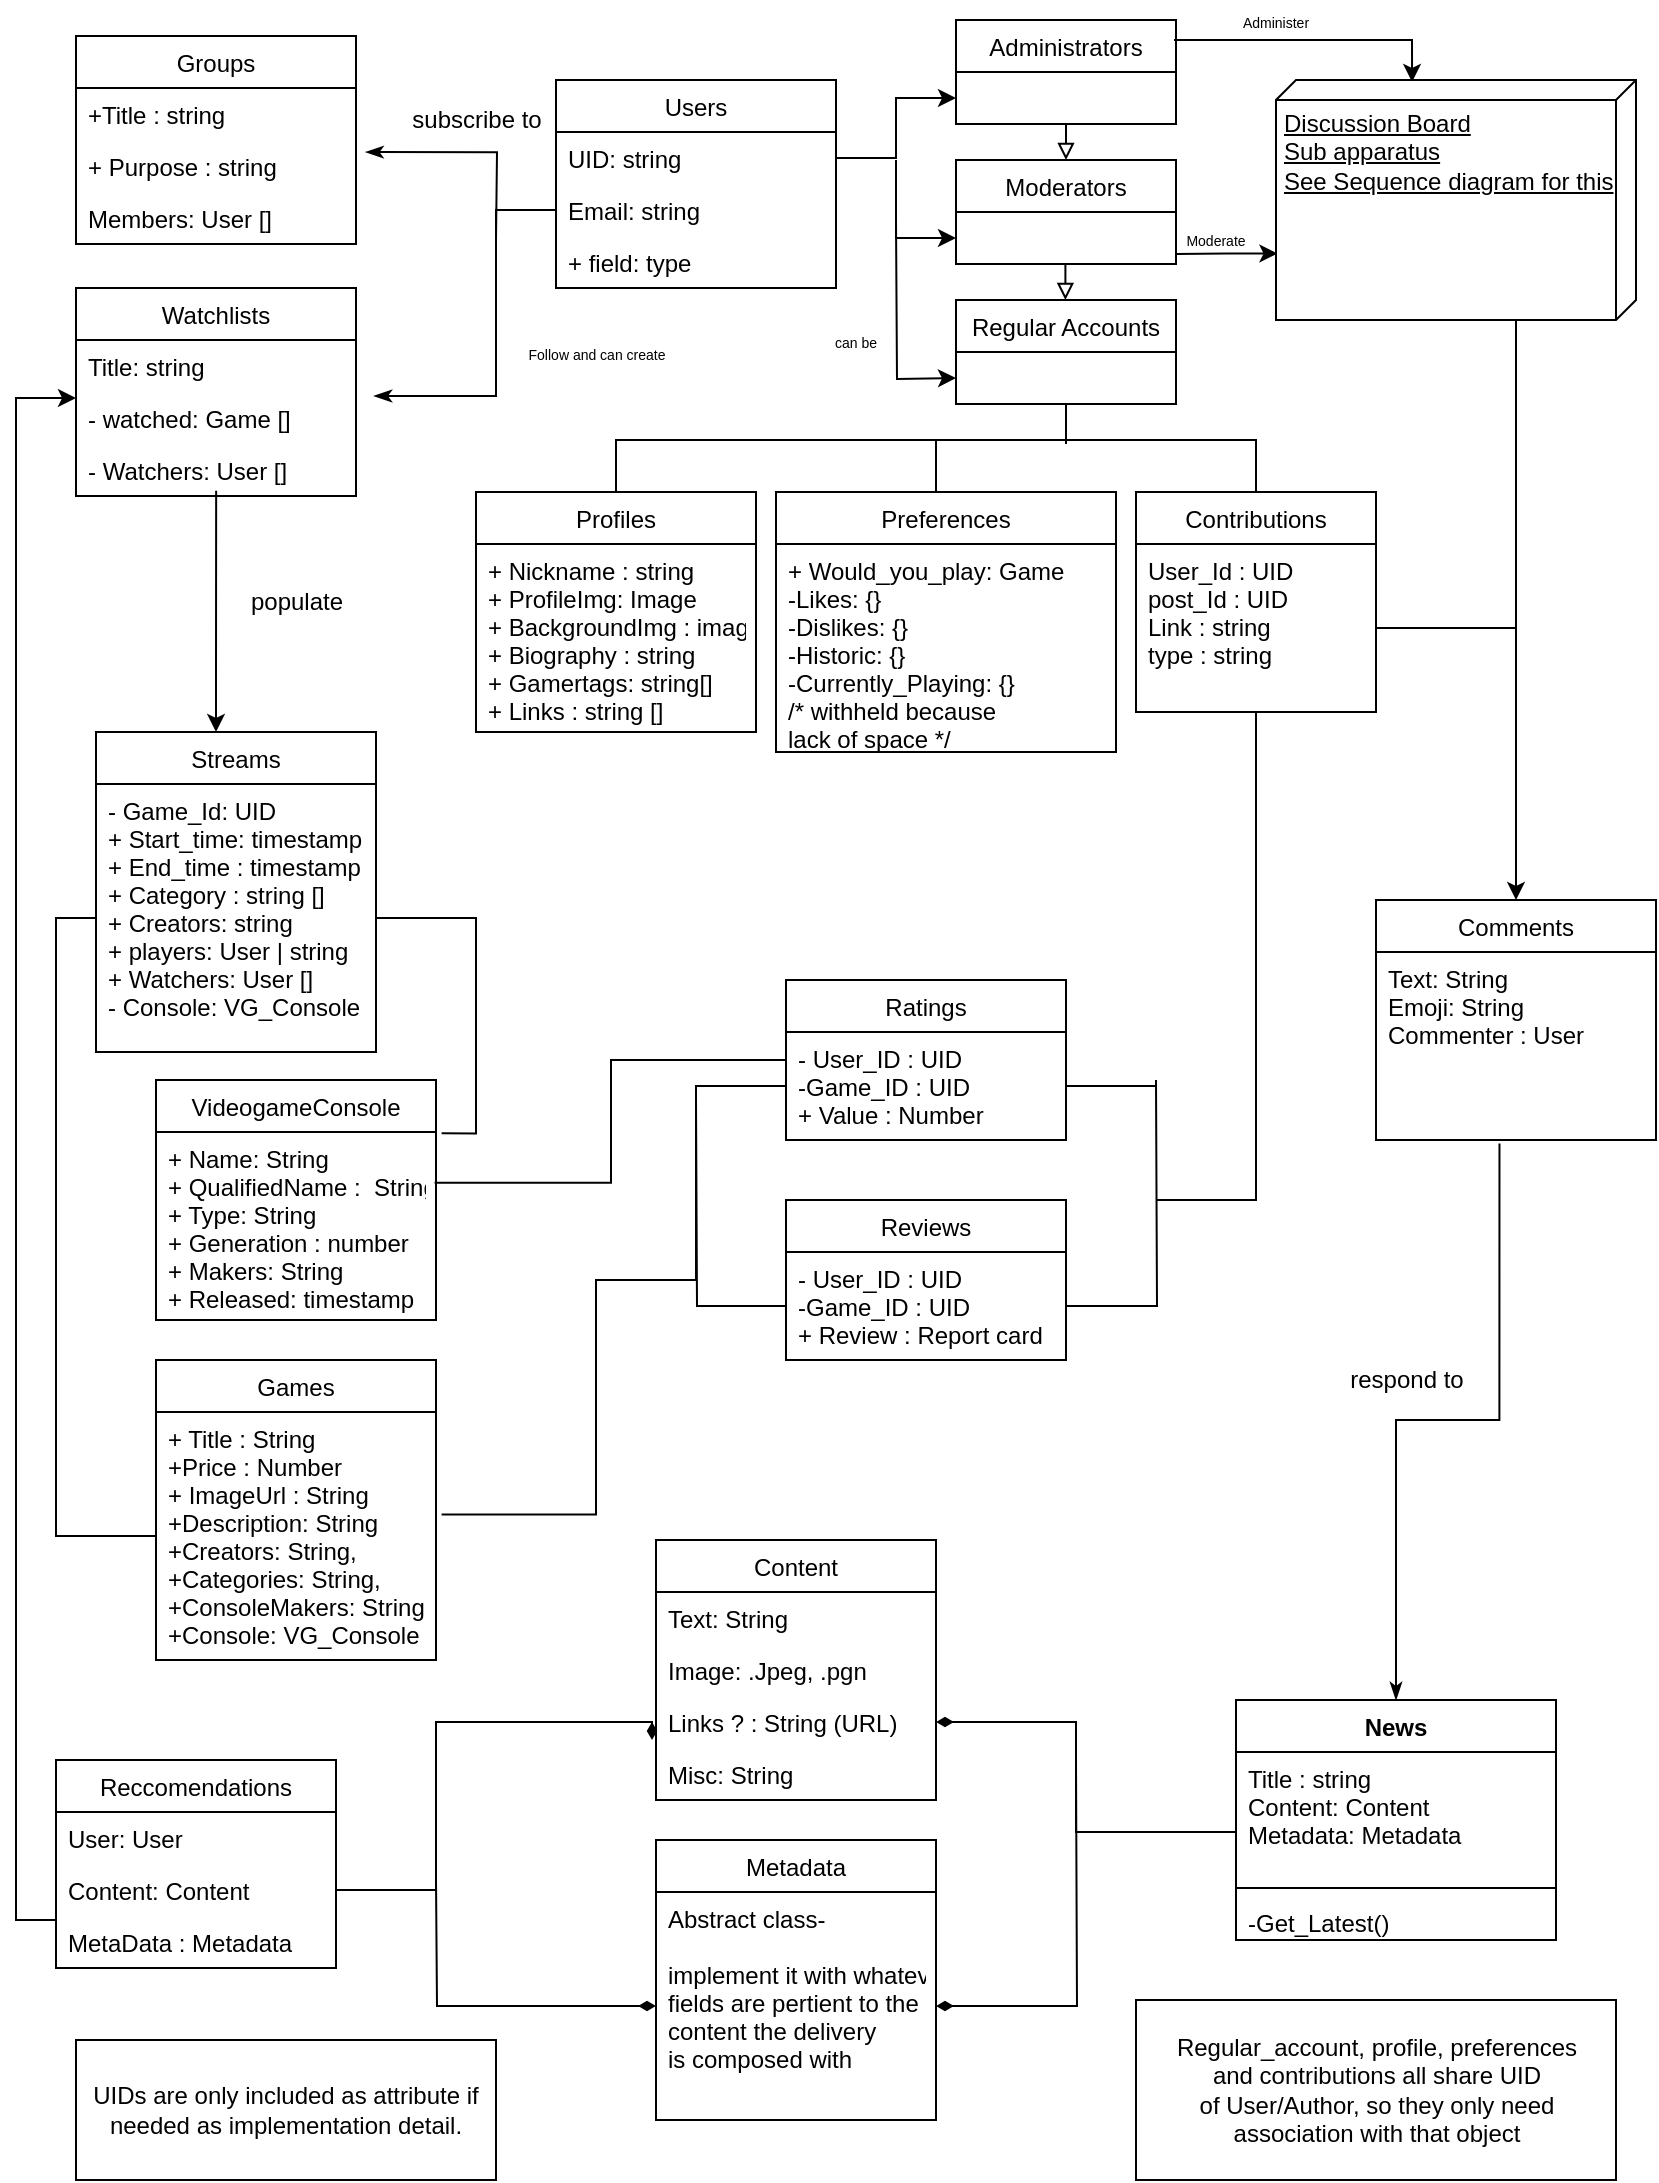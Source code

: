 <mxfile version="13.10.4" type="device"><diagram id="-yQtRixbrdLkjKlEwRy0" name="Page-1"><mxGraphModel dx="960" dy="749" grid="1" gridSize="10" guides="1" tooltips="1" connect="1" arrows="1" fold="1" page="1" pageScale="1" pageWidth="850" pageHeight="1100" math="0" shadow="0"><root><mxCell id="0"/><mxCell id="1" parent="0"/><mxCell id="PYF_CODgya6mTA2cislu-9" value="Users" style="swimlane;fontStyle=0;childLayout=stackLayout;horizontal=1;startSize=26;fillColor=none;horizontalStack=0;resizeParent=1;resizeParentMax=0;resizeLast=0;collapsible=1;marginBottom=0;" parent="1" vertex="1"><mxGeometry x="280" y="40" width="140" height="104" as="geometry"/></mxCell><mxCell id="PYF_CODgya6mTA2cislu-11" value="UID: string" style="text;strokeColor=none;fillColor=none;align=left;verticalAlign=top;spacingLeft=4;spacingRight=4;overflow=hidden;rotatable=0;points=[[0,0.5],[1,0.5]];portConstraint=eastwest;" parent="PYF_CODgya6mTA2cislu-9" vertex="1"><mxGeometry y="26" width="140" height="26" as="geometry"/></mxCell><mxCell id="PYF_CODgya6mTA2cislu-12" value="Email: string" style="text;strokeColor=none;fillColor=none;align=left;verticalAlign=top;spacingLeft=4;spacingRight=4;overflow=hidden;rotatable=0;points=[[0,0.5],[1,0.5]];portConstraint=eastwest;" parent="PYF_CODgya6mTA2cislu-9" vertex="1"><mxGeometry y="52" width="140" height="26" as="geometry"/></mxCell><mxCell id="PYF_CODgya6mTA2cislu-126" value="+ field: type" style="text;strokeColor=none;fillColor=none;align=left;verticalAlign=top;spacingLeft=4;spacingRight=4;overflow=hidden;rotatable=0;points=[[0,0.5],[1,0.5]];portConstraint=eastwest;" parent="PYF_CODgya6mTA2cislu-9" vertex="1"><mxGeometry y="78" width="140" height="26" as="geometry"/></mxCell><mxCell id="PYF_CODgya6mTA2cislu-13" value="Administrators" style="swimlane;fontStyle=0;childLayout=stackLayout;horizontal=1;startSize=26;fillColor=none;horizontalStack=0;resizeParent=1;resizeParentMax=0;resizeLast=0;collapsible=1;marginBottom=0;" parent="1" vertex="1"><mxGeometry x="480" y="10" width="110" height="52" as="geometry"/></mxCell><mxCell id="PYF_CODgya6mTA2cislu-161" style="edgeStyle=orthogonalEdgeStyle;rounded=0;orthogonalLoop=1;jettySize=auto;html=1;entryX=0.503;entryY=1.012;entryDx=0;entryDy=0;entryPerimeter=0;startArrow=block;startFill=0;endArrow=none;endFill=0;" parent="1" source="PYF_CODgya6mTA2cislu-17" edge="1"><mxGeometry relative="1" as="geometry"><mxPoint x="535.33" y="62.312" as="targetPoint"/><Array as="points"><mxPoint x="535" y="62"/><mxPoint x="535" y="62"/></Array></mxGeometry></mxCell><mxCell id="PYF_CODgya6mTA2cislu-17" value="Moderators" style="swimlane;fontStyle=0;childLayout=stackLayout;horizontal=1;startSize=26;fillColor=none;horizontalStack=0;resizeParent=1;resizeParentMax=0;resizeLast=0;collapsible=1;marginBottom=0;" parent="1" vertex="1"><mxGeometry x="480" y="80" width="110" height="52" as="geometry"/></mxCell><mxCell id="PYF_CODgya6mTA2cislu-163" style="edgeStyle=orthogonalEdgeStyle;rounded=0;orthogonalLoop=1;jettySize=auto;html=1;entryX=0.497;entryY=1.003;entryDx=0;entryDy=0;entryPerimeter=0;startArrow=block;startFill=0;endArrow=none;endFill=0;" parent="1" source="PYF_CODgya6mTA2cislu-20" edge="1"><mxGeometry relative="1" as="geometry"><mxPoint x="534.67" y="132.078" as="targetPoint"/><Array as="points"><mxPoint x="535" y="132"/></Array></mxGeometry></mxCell><mxCell id="uDXNu0OIHwVtL5jqi82a-56" style="edgeStyle=orthogonalEdgeStyle;rounded=0;orthogonalLoop=1;jettySize=auto;html=1;startArrow=none;startFill=0;endArrow=none;endFill=0;" edge="1" parent="1" source="PYF_CODgya6mTA2cislu-20"><mxGeometry relative="1" as="geometry"><mxPoint x="535.0" y="220" as="targetPoint"/></mxGeometry></mxCell><mxCell id="PYF_CODgya6mTA2cislu-20" value="Regular Accounts" style="swimlane;fontStyle=0;childLayout=stackLayout;horizontal=1;startSize=26;fillColor=none;horizontalStack=0;resizeParent=1;resizeParentMax=0;resizeLast=0;collapsible=1;marginBottom=0;" parent="1" vertex="1"><mxGeometry x="480" y="150" width="110" height="52" as="geometry"/></mxCell><mxCell id="PYF_CODgya6mTA2cislu-22" style="edgeStyle=orthogonalEdgeStyle;rounded=0;orthogonalLoop=1;jettySize=auto;html=1;entryX=0;entryY=0.5;entryDx=0;entryDy=0;" parent="1" source="PYF_CODgya6mTA2cislu-11" edge="1"><mxGeometry relative="1" as="geometry"><mxPoint x="480" y="49" as="targetPoint"/><Array as="points"><mxPoint x="450" y="79"/><mxPoint x="450" y="49"/></Array></mxGeometry></mxCell><mxCell id="PYF_CODgya6mTA2cislu-23" style="edgeStyle=orthogonalEdgeStyle;rounded=0;orthogonalLoop=1;jettySize=auto;html=1;startArrow=classic;startFill=1;endArrow=none;endFill=0;" parent="1" edge="1"><mxGeometry relative="1" as="geometry"><mxPoint x="450" y="110" as="targetPoint"/><mxPoint x="480" y="189" as="sourcePoint"/></mxGeometry></mxCell><mxCell id="PYF_CODgya6mTA2cislu-26" style="edgeStyle=orthogonalEdgeStyle;rounded=0;orthogonalLoop=1;jettySize=auto;html=1;startArrow=classic;startFill=1;endArrow=none;endFill=0;" parent="1" edge="1"><mxGeometry relative="1" as="geometry"><mxPoint x="450" y="80" as="targetPoint"/><mxPoint x="480" y="119" as="sourcePoint"/><Array as="points"><mxPoint x="450" y="119"/></Array></mxGeometry></mxCell><mxCell id="PYF_CODgya6mTA2cislu-29" style="edgeStyle=orthogonalEdgeStyle;rounded=0;orthogonalLoop=1;jettySize=auto;html=1;startArrow=classic;startFill=1;endArrow=none;endFill=0;exitX=0.008;exitY=0.622;exitDx=0;exitDy=0;exitPerimeter=0;" parent="1" source="PYF_CODgya6mTA2cislu-27" edge="1"><mxGeometry relative="1" as="geometry"><mxPoint x="700" y="20" as="sourcePoint"/><mxPoint x="589" y="20" as="targetPoint"/><Array as="points"><mxPoint x="708" y="20"/><mxPoint x="589" y="20"/></Array></mxGeometry></mxCell><mxCell id="PYF_CODgya6mTA2cislu-32" style="edgeStyle=orthogonalEdgeStyle;rounded=0;orthogonalLoop=1;jettySize=auto;html=1;startArrow=classic;startFill=1;endArrow=none;endFill=0;exitX=0.723;exitY=0.996;exitDx=0;exitDy=0;exitPerimeter=0;" parent="1" source="PYF_CODgya6mTA2cislu-27" edge="1"><mxGeometry relative="1" as="geometry"><mxPoint x="590" y="127" as="targetPoint"/></mxGeometry></mxCell><mxCell id="uDXNu0OIHwVtL5jqi82a-52" style="edgeStyle=orthogonalEdgeStyle;rounded=0;orthogonalLoop=1;jettySize=auto;html=1;startArrow=none;startFill=0;endArrow=none;endFill=0;" edge="1" parent="1" source="PYF_CODgya6mTA2cislu-27"><mxGeometry relative="1" as="geometry"><mxPoint x="760" y="320" as="targetPoint"/><Array as="points"><mxPoint x="760" y="200"/><mxPoint x="760" y="200"/></Array></mxGeometry></mxCell><mxCell id="PYF_CODgya6mTA2cislu-27" value="Discussion Board&lt;br&gt;&lt;div&gt;Sub apparatus&lt;/div&gt;&lt;div&gt;See Sequence diagram for this&lt;br&gt;&lt;/div&gt;" style="verticalAlign=top;align=left;spacingTop=8;spacingLeft=2;spacingRight=12;shape=cube;size=10;direction=south;fontStyle=4;html=1;" parent="1" vertex="1"><mxGeometry x="640" y="40" width="180" height="120" as="geometry"/></mxCell><mxCell id="PYF_CODgya6mTA2cislu-33" value="&lt;font style=&quot;font-size: 7px&quot;&gt;can be&lt;/font&gt;" style="text;html=1;strokeColor=none;fillColor=none;align=center;verticalAlign=middle;whiteSpace=wrap;rounded=0;" parent="1" vertex="1"><mxGeometry x="410" y="160" width="40" height="20" as="geometry"/></mxCell><mxCell id="PYF_CODgya6mTA2cislu-34" value="&lt;font style=&quot;font-size: 7px&quot;&gt;Administer&lt;/font&gt;" style="text;html=1;strokeColor=none;fillColor=none;align=center;verticalAlign=middle;whiteSpace=wrap;rounded=0;" parent="1" vertex="1"><mxGeometry x="620" width="40" height="20" as="geometry"/></mxCell><mxCell id="PYF_CODgya6mTA2cislu-35" value="&lt;font style=&quot;font-size: 7px&quot;&gt;Moderate&lt;/font&gt;" style="text;html=1;strokeColor=none;fillColor=none;align=center;verticalAlign=middle;whiteSpace=wrap;rounded=0;" parent="1" vertex="1"><mxGeometry x="590" y="109" width="40" height="20" as="geometry"/></mxCell><mxCell id="uDXNu0OIHwVtL5jqi82a-53" style="edgeStyle=orthogonalEdgeStyle;rounded=0;orthogonalLoop=1;jettySize=auto;html=1;startArrow=none;startFill=0;endArrow=none;endFill=0;" edge="1" parent="1" source="PYF_CODgya6mTA2cislu-42"><mxGeometry relative="1" as="geometry"><mxPoint x="370" y="220" as="targetPoint"/><Array as="points"><mxPoint x="310" y="220"/></Array></mxGeometry></mxCell><mxCell id="PYF_CODgya6mTA2cislu-42" value="Profiles" style="swimlane;fontStyle=0;childLayout=stackLayout;horizontal=1;startSize=26;fillColor=none;horizontalStack=0;resizeParent=1;resizeParentMax=0;resizeLast=0;collapsible=1;marginBottom=0;" parent="1" vertex="1"><mxGeometry x="240" y="246" width="140" height="120" as="geometry"/></mxCell><mxCell id="PYF_CODgya6mTA2cislu-43" value="+ Nickname : string&#xA;+ ProfileImg: Image&#xA;+ BackgroundImg : image&#xA;+ Biography : string&#xA;+ Gamertags: string[]&#xA;+ Links : string []&#xA;" style="text;strokeColor=none;fillColor=none;align=left;verticalAlign=top;spacingLeft=4;spacingRight=4;overflow=hidden;rotatable=0;points=[[0,0.5],[1,0.5]];portConstraint=eastwest;" parent="PYF_CODgya6mTA2cislu-42" vertex="1"><mxGeometry y="26" width="140" height="94" as="geometry"/></mxCell><mxCell id="uDXNu0OIHwVtL5jqi82a-55" value="" style="edgeStyle=orthogonalEdgeStyle;rounded=0;orthogonalLoop=1;jettySize=auto;html=1;startArrow=none;startFill=0;endArrow=none;endFill=0;" edge="1" parent="1" source="PYF_CODgya6mTA2cislu-46"><mxGeometry relative="1" as="geometry"><mxPoint x="470" y="220" as="targetPoint"/><Array as="points"><mxPoint x="470" y="240"/><mxPoint x="470" y="240"/></Array></mxGeometry></mxCell><mxCell id="PYF_CODgya6mTA2cislu-46" value="Preferences" style="swimlane;fontStyle=0;childLayout=stackLayout;horizontal=1;startSize=26;fillColor=none;horizontalStack=0;resizeParent=1;resizeParentMax=0;resizeLast=0;collapsible=1;marginBottom=0;" parent="1" vertex="1"><mxGeometry x="390" y="246" width="170" height="130" as="geometry"/></mxCell><mxCell id="PYF_CODgya6mTA2cislu-47" value="+ Would_you_play: Game&#xA;-Likes: {}&#xA;-Dislikes: {}&#xA;-Historic: {}&#xA;-Currently_Playing: {}&#xA;/* withheld because &#xA;lack of space */&#xA;" style="text;strokeColor=none;fillColor=none;align=left;verticalAlign=top;spacingLeft=4;spacingRight=4;overflow=hidden;rotatable=0;points=[[0,0.5],[1,0.5]];portConstraint=eastwest;" parent="PYF_CODgya6mTA2cislu-46" vertex="1"><mxGeometry y="26" width="170" height="104" as="geometry"/></mxCell><mxCell id="uDXNu0OIHwVtL5jqi82a-54" style="edgeStyle=orthogonalEdgeStyle;rounded=0;orthogonalLoop=1;jettySize=auto;html=1;startArrow=none;startFill=0;endArrow=none;endFill=0;" edge="1" parent="1" source="PYF_CODgya6mTA2cislu-48"><mxGeometry relative="1" as="geometry"><mxPoint x="370" y="220" as="targetPoint"/><Array as="points"><mxPoint x="630" y="220"/></Array></mxGeometry></mxCell><mxCell id="uDXNu0OIHwVtL5jqi82a-66" style="edgeStyle=orthogonalEdgeStyle;rounded=0;orthogonalLoop=1;jettySize=auto;html=1;startArrow=none;startFill=0;endArrow=none;endFill=0;" edge="1" parent="1" source="PYF_CODgya6mTA2cislu-48"><mxGeometry relative="1" as="geometry"><mxPoint x="580" y="600" as="targetPoint"/><Array as="points"><mxPoint x="630" y="600"/></Array></mxGeometry></mxCell><mxCell id="PYF_CODgya6mTA2cislu-48" value="Contributions" style="swimlane;fontStyle=0;childLayout=stackLayout;horizontal=1;startSize=26;fillColor=none;horizontalStack=0;resizeParent=1;resizeParentMax=0;resizeLast=0;collapsible=1;marginBottom=0;" parent="1" vertex="1"><mxGeometry x="570" y="246" width="120" height="110" as="geometry"/></mxCell><mxCell id="PYF_CODgya6mTA2cislu-49" value="User_Id : UID&#xA;post_Id : UID&#xA;Link : string&#xA;type : string&#xA;" style="text;strokeColor=none;fillColor=none;align=left;verticalAlign=top;spacingLeft=4;spacingRight=4;overflow=hidden;rotatable=0;points=[[0,0.5],[1,0.5]];portConstraint=eastwest;" parent="PYF_CODgya6mTA2cislu-48" vertex="1"><mxGeometry y="26" width="120" height="84" as="geometry"/></mxCell><mxCell id="PYF_CODgya6mTA2cislu-58" value="Reccomendations" style="swimlane;fontStyle=0;childLayout=stackLayout;horizontal=1;startSize=26;fillColor=none;horizontalStack=0;resizeParent=1;resizeParentMax=0;resizeLast=0;collapsible=1;marginBottom=0;" parent="1" vertex="1"><mxGeometry x="30" y="880" width="140" height="104" as="geometry"/></mxCell><mxCell id="PYF_CODgya6mTA2cislu-59" value="User: User" style="text;strokeColor=none;fillColor=none;align=left;verticalAlign=top;spacingLeft=4;spacingRight=4;overflow=hidden;rotatable=0;points=[[0,0.5],[1,0.5]];portConstraint=eastwest;" parent="PYF_CODgya6mTA2cislu-58" vertex="1"><mxGeometry y="26" width="140" height="26" as="geometry"/></mxCell><mxCell id="PYF_CODgya6mTA2cislu-60" value="Content: Content&#xA;&#xA;" style="text;strokeColor=none;fillColor=none;align=left;verticalAlign=top;spacingLeft=4;spacingRight=4;overflow=hidden;rotatable=0;points=[[0,0.5],[1,0.5]];portConstraint=eastwest;" parent="PYF_CODgya6mTA2cislu-58" vertex="1"><mxGeometry y="52" width="140" height="26" as="geometry"/></mxCell><mxCell id="PYF_CODgya6mTA2cislu-61" value="MetaData : Metadata" style="text;strokeColor=none;fillColor=none;align=left;verticalAlign=top;spacingLeft=4;spacingRight=4;overflow=hidden;rotatable=0;points=[[0,0.5],[1,0.5]];portConstraint=eastwest;" parent="PYF_CODgya6mTA2cislu-58" vertex="1"><mxGeometry y="78" width="140" height="26" as="geometry"/></mxCell><mxCell id="PYF_CODgya6mTA2cislu-81" style="edgeStyle=orthogonalEdgeStyle;rounded=0;orthogonalLoop=1;jettySize=auto;html=1;entryX=0.438;entryY=0.974;entryDx=0;entryDy=0;entryPerimeter=0;startArrow=classic;startFill=1;endArrow=none;endFill=0;" parent="1" source="PYF_CODgya6mTA2cislu-62" edge="1"><mxGeometry relative="1" as="geometry"><mxPoint x="110.08" y="245.324" as="targetPoint"/><Array as="points"><mxPoint x="110" y="340"/><mxPoint x="110" y="340"/></Array></mxGeometry></mxCell><mxCell id="PYF_CODgya6mTA2cislu-62" value="Streams" style="swimlane;fontStyle=0;childLayout=stackLayout;horizontal=1;startSize=26;fillColor=none;horizontalStack=0;resizeParent=1;resizeParentMax=0;resizeLast=0;collapsible=1;marginBottom=0;" parent="1" vertex="1"><mxGeometry x="50" y="366" width="140" height="160" as="geometry"/></mxCell><mxCell id="PYF_CODgya6mTA2cislu-63" value="- Game_Id: UID&#xA;+ Start_time: timestamp&#xA;+ End_time : timestamp&#xA;+ Category : string []&#xA;+ Creators: string&#xA;+ players: User | string&#xA;+ Watchers: User []&#xA;- Console: VG_Console&#xA;" style="text;strokeColor=none;fillColor=none;align=left;verticalAlign=top;spacingLeft=4;spacingRight=4;overflow=hidden;rotatable=0;points=[[0,0.5],[1,0.5]];portConstraint=eastwest;" parent="PYF_CODgya6mTA2cislu-62" vertex="1"><mxGeometry y="26" width="140" height="134" as="geometry"/></mxCell><mxCell id="PYF_CODgya6mTA2cislu-70" value="Games" style="swimlane;fontStyle=0;childLayout=stackLayout;horizontal=1;startSize=26;fillColor=none;horizontalStack=0;resizeParent=1;resizeParentMax=0;resizeLast=0;collapsible=1;marginBottom=0;" parent="1" vertex="1"><mxGeometry x="80" y="680" width="140" height="150" as="geometry"/></mxCell><mxCell id="PYF_CODgya6mTA2cislu-71" value="+ Title : String&#xA;+Price : Number&#xA;+ ImageUrl : String&#xA;+Description: String&#xA;+Creators: String,&#xA;+Categories: String,&#xA;+ConsoleMakers: String&#xA;+Console: VG_Console&#xA;" style="text;strokeColor=none;fillColor=none;align=left;verticalAlign=top;spacingLeft=4;spacingRight=4;overflow=hidden;rotatable=0;points=[[0,0.5],[1,0.5]];portConstraint=eastwest;" parent="PYF_CODgya6mTA2cislu-70" vertex="1"><mxGeometry y="26" width="140" height="124" as="geometry"/></mxCell><mxCell id="PYF_CODgya6mTA2cislu-79" style="edgeStyle=orthogonalEdgeStyle;rounded=0;orthogonalLoop=1;jettySize=auto;html=1;startArrow=classic;startFill=1;endArrow=none;endFill=0;entryX=0;entryY=0.077;entryDx=0;entryDy=0;entryPerimeter=0;" parent="1" target="PYF_CODgya6mTA2cislu-61" edge="1"><mxGeometry relative="1" as="geometry"><mxPoint x="20" y="480" as="targetPoint"/><mxPoint x="40" y="199" as="sourcePoint"/><Array as="points"><mxPoint x="10" y="199"/><mxPoint x="10" y="960"/></Array></mxGeometry></mxCell><mxCell id="PYF_CODgya6mTA2cislu-88" style="edgeStyle=orthogonalEdgeStyle;rounded=0;orthogonalLoop=1;jettySize=auto;html=1;startArrow=classic;startFill=1;endArrow=none;endFill=0;entryX=1;entryY=0.5;entryDx=0;entryDy=0;" parent="1" source="PYF_CODgya6mTA2cislu-86" target="PYF_CODgya6mTA2cislu-49" edge="1"><mxGeometry relative="1" as="geometry"><mxPoint x="669.6" y="265" as="targetPoint"/><Array as="points"><mxPoint x="760" y="314"/></Array></mxGeometry></mxCell><mxCell id="PYF_CODgya6mTA2cislu-86" value="Comments" style="swimlane;fontStyle=0;childLayout=stackLayout;horizontal=1;startSize=26;fillColor=none;horizontalStack=0;resizeParent=1;resizeParentMax=0;resizeLast=0;collapsible=1;marginBottom=0;" parent="1" vertex="1"><mxGeometry x="690" y="450" width="140" height="120" as="geometry"/></mxCell><mxCell id="PYF_CODgya6mTA2cislu-87" value="Text: String&#xA;Emoji: String&#xA;Commenter : User&#xA;&#xA;" style="text;strokeColor=none;fillColor=none;align=left;verticalAlign=top;spacingLeft=4;spacingRight=4;overflow=hidden;rotatable=0;points=[[0,0.5],[1,0.5]];portConstraint=eastwest;" parent="PYF_CODgya6mTA2cislu-86" vertex="1"><mxGeometry y="26" width="140" height="94" as="geometry"/></mxCell><mxCell id="uDXNu0OIHwVtL5jqi82a-72" style="edgeStyle=orthogonalEdgeStyle;rounded=0;orthogonalLoop=1;jettySize=auto;html=1;entryX=0.995;entryY=0.27;entryDx=0;entryDy=0;entryPerimeter=0;startArrow=none;startFill=0;endArrow=none;endFill=0;" edge="1" parent="1" source="PYF_CODgya6mTA2cislu-91" target="uDXNu0OIHwVtL5jqi82a-35"><mxGeometry relative="1" as="geometry"/></mxCell><mxCell id="PYF_CODgya6mTA2cislu-91" value="Ratings" style="swimlane;fontStyle=0;childLayout=stackLayout;horizontal=1;startSize=26;fillColor=none;horizontalStack=0;resizeParent=1;resizeParentMax=0;resizeLast=0;collapsible=1;marginBottom=0;" parent="1" vertex="1"><mxGeometry x="395" y="490" width="140" height="80" as="geometry"/></mxCell><mxCell id="PYF_CODgya6mTA2cislu-92" value="- User_ID : UID&#xA;-Game_ID : UID&#xA;+ Value : Number&#xA;" style="text;strokeColor=none;fillColor=none;align=left;verticalAlign=top;spacingLeft=4;spacingRight=4;overflow=hidden;rotatable=0;points=[[0,0.5],[1,0.5]];portConstraint=eastwest;" parent="PYF_CODgya6mTA2cislu-91" vertex="1"><mxGeometry y="26" width="140" height="54" as="geometry"/></mxCell><mxCell id="PYF_CODgya6mTA2cislu-118" style="edgeStyle=orthogonalEdgeStyle;rounded=0;orthogonalLoop=1;jettySize=auto;html=1;entryX=0.441;entryY=1.019;entryDx=0;entryDy=0;entryPerimeter=0;startArrow=classicThin;startFill=1;endArrow=none;endFill=0;" parent="1" source="PYF_CODgya6mTA2cislu-107" target="PYF_CODgya6mTA2cislu-87" edge="1"><mxGeometry relative="1" as="geometry"><Array as="points"><mxPoint x="700" y="710"/><mxPoint x="752" y="710"/></Array></mxGeometry></mxCell><mxCell id="PYF_CODgya6mTA2cislu-107" value="News" style="swimlane;fontStyle=1;align=center;verticalAlign=top;childLayout=stackLayout;horizontal=1;startSize=26;horizontalStack=0;resizeParent=1;resizeParentMax=0;resizeLast=0;collapsible=1;marginBottom=0;" parent="1" vertex="1"><mxGeometry x="620" y="850" width="160" height="120" as="geometry"/></mxCell><mxCell id="PYF_CODgya6mTA2cislu-108" value="Title : string&#xA;Content: Content&#xA;Metadata: Metadata&#xA;&#xA;" style="text;strokeColor=none;fillColor=none;align=left;verticalAlign=top;spacingLeft=4;spacingRight=4;overflow=hidden;rotatable=0;points=[[0,0.5],[1,0.5]];portConstraint=eastwest;" parent="PYF_CODgya6mTA2cislu-107" vertex="1"><mxGeometry y="26" width="160" height="64" as="geometry"/></mxCell><mxCell id="PYF_CODgya6mTA2cislu-109" value="" style="line;strokeWidth=1;fillColor=none;align=left;verticalAlign=middle;spacingTop=-1;spacingLeft=3;spacingRight=3;rotatable=0;labelPosition=right;points=[];portConstraint=eastwest;" parent="PYF_CODgya6mTA2cislu-107" vertex="1"><mxGeometry y="90" width="160" height="8" as="geometry"/></mxCell><mxCell id="PYF_CODgya6mTA2cislu-110" value="-Get_Latest()" style="text;strokeColor=none;fillColor=none;align=left;verticalAlign=top;spacingLeft=4;spacingRight=4;overflow=hidden;rotatable=0;points=[[0,0.5],[1,0.5]];portConstraint=eastwest;" parent="PYF_CODgya6mTA2cislu-107" vertex="1"><mxGeometry y="98" width="160" height="22" as="geometry"/></mxCell><mxCell id="PYF_CODgya6mTA2cislu-119" value="respond to" style="text;html=1;align=center;verticalAlign=middle;resizable=0;points=[];autosize=1;" parent="1" vertex="1"><mxGeometry x="670" y="680" width="70" height="20" as="geometry"/></mxCell><mxCell id="PYF_CODgya6mTA2cislu-125" style="edgeStyle=orthogonalEdgeStyle;rounded=0;orthogonalLoop=1;jettySize=auto;html=1;startArrow=classicThin;startFill=1;endArrow=none;endFill=0;entryX=0;entryY=0.5;entryDx=0;entryDy=0;" parent="1" target="PYF_CODgya6mTA2cislu-11" edge="1"><mxGeometry relative="1" as="geometry"><mxPoint x="250" y="90" as="targetPoint"/><Array as="points"><mxPoint x="250" y="198"/><mxPoint x="250" y="105"/><mxPoint x="280" y="105"/></Array><mxPoint x="189" y="198" as="sourcePoint"/></mxGeometry></mxCell><mxCell id="PYF_CODgya6mTA2cislu-127" style="edgeStyle=orthogonalEdgeStyle;rounded=0;orthogonalLoop=1;jettySize=auto;html=1;startArrow=classicThin;startFill=1;endArrow=none;endFill=0;exitX=1.034;exitY=0.233;exitDx=0;exitDy=0;exitPerimeter=0;" parent="1" source="uDXNu0OIHwVtL5jqi82a-78" edge="1"><mxGeometry relative="1" as="geometry"><mxPoint x="250" y="120" as="targetPoint"/><mxPoint x="200" y="75" as="sourcePoint"/></mxGeometry></mxCell><mxCell id="PYF_CODgya6mTA2cislu-128" value="subscribe to" style="text;html=1;align=center;verticalAlign=middle;resizable=0;points=[];autosize=1;" parent="1" vertex="1"><mxGeometry x="200" y="50" width="80" height="20" as="geometry"/></mxCell><mxCell id="PYF_CODgya6mTA2cislu-130" value="populate" style="text;html=1;align=center;verticalAlign=middle;resizable=0;points=[];autosize=1;" parent="1" vertex="1"><mxGeometry x="120" y="291" width="60" height="20" as="geometry"/></mxCell><mxCell id="uDXNu0OIHwVtL5jqi82a-4" value="Content" style="swimlane;fontStyle=0;childLayout=stackLayout;horizontal=1;startSize=26;fillColor=none;horizontalStack=0;resizeParent=1;resizeParentMax=0;resizeLast=0;collapsible=1;marginBottom=0;" vertex="1" parent="1"><mxGeometry x="330" y="770" width="140" height="130" as="geometry"/></mxCell><mxCell id="uDXNu0OIHwVtL5jqi82a-5" value="Text: String" style="text;strokeColor=none;fillColor=none;align=left;verticalAlign=top;spacingLeft=4;spacingRight=4;overflow=hidden;rotatable=0;points=[[0,0.5],[1,0.5]];portConstraint=eastwest;" vertex="1" parent="uDXNu0OIHwVtL5jqi82a-4"><mxGeometry y="26" width="140" height="26" as="geometry"/></mxCell><mxCell id="uDXNu0OIHwVtL5jqi82a-6" value="Image: .Jpeg, .pgn" style="text;strokeColor=none;fillColor=none;align=left;verticalAlign=top;spacingLeft=4;spacingRight=4;overflow=hidden;rotatable=0;points=[[0,0.5],[1,0.5]];portConstraint=eastwest;" vertex="1" parent="uDXNu0OIHwVtL5jqi82a-4"><mxGeometry y="52" width="140" height="26" as="geometry"/></mxCell><mxCell id="uDXNu0OIHwVtL5jqi82a-16" value="Links ? : String (URL)" style="text;strokeColor=none;fillColor=none;align=left;verticalAlign=top;spacingLeft=4;spacingRight=4;overflow=hidden;rotatable=0;points=[[0,0.5],[1,0.5]];portConstraint=eastwest;" vertex="1" parent="uDXNu0OIHwVtL5jqi82a-4"><mxGeometry y="78" width="140" height="26" as="geometry"/></mxCell><mxCell id="uDXNu0OIHwVtL5jqi82a-7" value="Misc: String" style="text;strokeColor=none;fillColor=none;align=left;verticalAlign=top;spacingLeft=4;spacingRight=4;overflow=hidden;rotatable=0;points=[[0,0.5],[1,0.5]];portConstraint=eastwest;" vertex="1" parent="uDXNu0OIHwVtL5jqi82a-4"><mxGeometry y="104" width="140" height="26" as="geometry"/></mxCell><mxCell id="uDXNu0OIHwVtL5jqi82a-12" value="Metadata" style="swimlane;fontStyle=0;childLayout=stackLayout;horizontal=1;startSize=26;fillColor=none;horizontalStack=0;resizeParent=1;resizeParentMax=0;resizeLast=0;collapsible=1;marginBottom=0;" vertex="1" parent="1"><mxGeometry x="330" y="920" width="140" height="140" as="geometry"/></mxCell><mxCell id="uDXNu0OIHwVtL5jqi82a-14" value="Abstract class- &#xA;&#xA;implement it with whatever&#xA;fields are pertient to the&#xA;content the delivery&#xA;is composed with&#xA;" style="text;strokeColor=none;fillColor=none;align=left;verticalAlign=top;spacingLeft=4;spacingRight=4;overflow=hidden;rotatable=0;points=[[0,0.5],[1,0.5]];portConstraint=eastwest;" vertex="1" parent="uDXNu0OIHwVtL5jqi82a-12"><mxGeometry y="26" width="140" height="114" as="geometry"/></mxCell><mxCell id="uDXNu0OIHwVtL5jqi82a-34" value="VideogameConsole" style="swimlane;fontStyle=0;childLayout=stackLayout;horizontal=1;startSize=26;fillColor=none;horizontalStack=0;resizeParent=1;resizeParentMax=0;resizeLast=0;collapsible=1;marginBottom=0;" vertex="1" parent="1"><mxGeometry x="80" y="540" width="140" height="120" as="geometry"/></mxCell><mxCell id="uDXNu0OIHwVtL5jqi82a-35" value="+ Name: String&#xA;+ QualifiedName :  String&#xA;+ Type: String&#xA;+ Generation : number&#xA;+ Makers: String&#xA;+ Released: timestamp&#xA;" style="text;strokeColor=none;fillColor=none;align=left;verticalAlign=top;spacingLeft=4;spacingRight=4;overflow=hidden;rotatable=0;points=[[0,0.5],[1,0.5]];portConstraint=eastwest;" vertex="1" parent="uDXNu0OIHwVtL5jqi82a-34"><mxGeometry y="26" width="140" height="94" as="geometry"/></mxCell><mxCell id="uDXNu0OIHwVtL5jqi82a-41" value="Reviews" style="swimlane;fontStyle=0;childLayout=stackLayout;horizontal=1;startSize=26;fillColor=none;horizontalStack=0;resizeParent=1;resizeParentMax=0;resizeLast=0;collapsible=1;marginBottom=0;" vertex="1" parent="1"><mxGeometry x="395" y="600" width="140" height="80" as="geometry"/></mxCell><mxCell id="uDXNu0OIHwVtL5jqi82a-42" value="- User_ID : UID&#xA;-Game_ID : UID&#xA;+ Review : Report card&#xA;" style="text;strokeColor=none;fillColor=none;align=left;verticalAlign=top;spacingLeft=4;spacingRight=4;overflow=hidden;rotatable=0;points=[[0,0.5],[1,0.5]];portConstraint=eastwest;" vertex="1" parent="uDXNu0OIHwVtL5jqi82a-41"><mxGeometry y="26" width="140" height="54" as="geometry"/></mxCell><mxCell id="uDXNu0OIHwVtL5jqi82a-59" style="edgeStyle=orthogonalEdgeStyle;rounded=0;orthogonalLoop=1;jettySize=auto;html=1;startArrow=none;startFill=0;endArrow=none;endFill=0;" edge="1" parent="1" source="uDXNu0OIHwVtL5jqi82a-42"><mxGeometry relative="1" as="geometry"><mxPoint x="350" y="550" as="targetPoint"/></mxGeometry></mxCell><mxCell id="uDXNu0OIHwVtL5jqi82a-60" style="edgeStyle=orthogonalEdgeStyle;rounded=0;orthogonalLoop=1;jettySize=auto;html=1;startArrow=none;startFill=0;endArrow=none;endFill=0;" edge="1" parent="1" source="PYF_CODgya6mTA2cislu-92"><mxGeometry relative="1" as="geometry"><mxPoint x="350" y="543" as="targetPoint"/></mxGeometry></mxCell><mxCell id="uDXNu0OIHwVtL5jqi82a-61" style="edgeStyle=orthogonalEdgeStyle;rounded=0;orthogonalLoop=1;jettySize=auto;html=1;startArrow=none;startFill=0;endArrow=none;endFill=0;exitX=0;exitY=0.5;exitDx=0;exitDy=0;entryX=1.02;entryY=0.413;entryDx=0;entryDy=0;entryPerimeter=0;" edge="1" parent="1" source="PYF_CODgya6mTA2cislu-92" target="PYF_CODgya6mTA2cislu-71"><mxGeometry relative="1" as="geometry"><mxPoint x="220" y="665" as="targetPoint"/><Array as="points"><mxPoint x="350" y="543"/><mxPoint x="350" y="640"/><mxPoint x="300" y="640"/><mxPoint x="300" y="757"/></Array></mxGeometry></mxCell><mxCell id="uDXNu0OIHwVtL5jqi82a-64" style="edgeStyle=orthogonalEdgeStyle;rounded=0;orthogonalLoop=1;jettySize=auto;html=1;startArrow=none;startFill=0;endArrow=none;endFill=0;" edge="1" parent="1" source="uDXNu0OIHwVtL5jqi82a-42"><mxGeometry relative="1" as="geometry"><mxPoint x="580" y="540" as="targetPoint"/></mxGeometry></mxCell><mxCell id="uDXNu0OIHwVtL5jqi82a-65" style="edgeStyle=orthogonalEdgeStyle;rounded=0;orthogonalLoop=1;jettySize=auto;html=1;startArrow=none;startFill=0;endArrow=none;endFill=0;" edge="1" parent="1" source="PYF_CODgya6mTA2cislu-92"><mxGeometry relative="1" as="geometry"><mxPoint x="580" y="543.0" as="targetPoint"/></mxGeometry></mxCell><mxCell id="uDXNu0OIHwVtL5jqi82a-67" style="edgeStyle=orthogonalEdgeStyle;rounded=0;orthogonalLoop=1;jettySize=auto;html=1;entryX=0;entryY=0.5;entryDx=0;entryDy=0;startArrow=none;startFill=0;endArrow=none;endFill=0;" edge="1" parent="1" source="PYF_CODgya6mTA2cislu-71" target="PYF_CODgya6mTA2cislu-63"><mxGeometry relative="1" as="geometry"/></mxCell><mxCell id="uDXNu0OIHwVtL5jqi82a-68" style="edgeStyle=orthogonalEdgeStyle;rounded=0;orthogonalLoop=1;jettySize=auto;html=1;startArrow=none;startFill=0;endArrow=diamondThin;endFill=1;" edge="1" parent="1" source="PYF_CODgya6mTA2cislu-60"><mxGeometry relative="1" as="geometry"><mxPoint x="328" y="870" as="targetPoint"/><Array as="points"><mxPoint x="220" y="945"/><mxPoint x="220" y="861"/><mxPoint x="328" y="861"/></Array></mxGeometry></mxCell><mxCell id="uDXNu0OIHwVtL5jqi82a-69" style="edgeStyle=orthogonalEdgeStyle;rounded=0;orthogonalLoop=1;jettySize=auto;html=1;startArrow=diamondThin;startFill=1;endArrow=none;endFill=0;" edge="1" parent="1" source="uDXNu0OIHwVtL5jqi82a-14"><mxGeometry relative="1" as="geometry"><mxPoint x="220" y="940" as="targetPoint"/></mxGeometry></mxCell><mxCell id="uDXNu0OIHwVtL5jqi82a-70" style="edgeStyle=orthogonalEdgeStyle;rounded=0;orthogonalLoop=1;jettySize=auto;html=1;startArrow=diamondThin;startFill=1;endArrow=none;endFill=0;" edge="1" parent="1" source="uDXNu0OIHwVtL5jqi82a-14"><mxGeometry relative="1" as="geometry"><mxPoint x="540" y="880" as="targetPoint"/></mxGeometry></mxCell><mxCell id="uDXNu0OIHwVtL5jqi82a-71" style="edgeStyle=orthogonalEdgeStyle;rounded=0;orthogonalLoop=1;jettySize=auto;html=1;startArrow=diamondThin;startFill=1;endArrow=none;endFill=0;entryX=0;entryY=0.5;entryDx=0;entryDy=0;" edge="1" parent="1" source="uDXNu0OIHwVtL5jqi82a-16" target="PYF_CODgya6mTA2cislu-107"><mxGeometry relative="1" as="geometry"><mxPoint x="540" y="910" as="targetPoint"/><Array as="points"><mxPoint x="540" y="861"/><mxPoint x="540" y="916"/><mxPoint x="620" y="916"/></Array></mxGeometry></mxCell><mxCell id="uDXNu0OIHwVtL5jqi82a-75" style="edgeStyle=orthogonalEdgeStyle;rounded=0;orthogonalLoop=1;jettySize=auto;html=1;startArrow=none;startFill=0;endArrow=none;endFill=0;entryX=1.02;entryY=0.007;entryDx=0;entryDy=0;entryPerimeter=0;" edge="1" parent="1" source="PYF_CODgya6mTA2cislu-63" target="uDXNu0OIHwVtL5jqi82a-35"><mxGeometry relative="1" as="geometry"><mxPoint x="250" y="560" as="targetPoint"/><Array as="points"><mxPoint x="240" y="459"/><mxPoint x="240" y="567"/></Array></mxGeometry></mxCell><mxCell id="uDXNu0OIHwVtL5jqi82a-76" value="Groups" style="swimlane;fontStyle=0;childLayout=stackLayout;horizontal=1;startSize=26;fillColor=none;horizontalStack=0;resizeParent=1;resizeParentMax=0;resizeLast=0;collapsible=1;marginBottom=0;" vertex="1" parent="1"><mxGeometry x="40" y="18" width="140" height="104" as="geometry"/></mxCell><mxCell id="uDXNu0OIHwVtL5jqi82a-77" value="+Title : string" style="text;strokeColor=none;fillColor=none;align=left;verticalAlign=top;spacingLeft=4;spacingRight=4;overflow=hidden;rotatable=0;points=[[0,0.5],[1,0.5]];portConstraint=eastwest;" vertex="1" parent="uDXNu0OIHwVtL5jqi82a-76"><mxGeometry y="26" width="140" height="26" as="geometry"/></mxCell><mxCell id="uDXNu0OIHwVtL5jqi82a-78" value="+ Purpose : string" style="text;strokeColor=none;fillColor=none;align=left;verticalAlign=top;spacingLeft=4;spacingRight=4;overflow=hidden;rotatable=0;points=[[0,0.5],[1,0.5]];portConstraint=eastwest;" vertex="1" parent="uDXNu0OIHwVtL5jqi82a-76"><mxGeometry y="52" width="140" height="26" as="geometry"/></mxCell><mxCell id="uDXNu0OIHwVtL5jqi82a-79" value="Members: User []" style="text;strokeColor=none;fillColor=none;align=left;verticalAlign=top;spacingLeft=4;spacingRight=4;overflow=hidden;rotatable=0;points=[[0,0.5],[1,0.5]];portConstraint=eastwest;" vertex="1" parent="uDXNu0OIHwVtL5jqi82a-76"><mxGeometry y="78" width="140" height="26" as="geometry"/></mxCell><mxCell id="uDXNu0OIHwVtL5jqi82a-80" value="&lt;div&gt;UIDs are only included as attribute if needed as implementation detail.&lt;/div&gt;" style="whiteSpace=wrap;html=1;" vertex="1" parent="1"><mxGeometry x="40" y="1020" width="210" height="70" as="geometry"/></mxCell><mxCell id="uDXNu0OIHwVtL5jqi82a-81" value="Watchlists" style="swimlane;fontStyle=0;childLayout=stackLayout;horizontal=1;startSize=26;fillColor=none;horizontalStack=0;resizeParent=1;resizeParentMax=0;resizeLast=0;collapsible=1;marginBottom=0;" vertex="1" parent="1"><mxGeometry x="40" y="144" width="140" height="104" as="geometry"/></mxCell><mxCell id="uDXNu0OIHwVtL5jqi82a-82" value="Title: string" style="text;strokeColor=none;fillColor=none;align=left;verticalAlign=top;spacingLeft=4;spacingRight=4;overflow=hidden;rotatable=0;points=[[0,0.5],[1,0.5]];portConstraint=eastwest;" vertex="1" parent="uDXNu0OIHwVtL5jqi82a-81"><mxGeometry y="26" width="140" height="26" as="geometry"/></mxCell><mxCell id="uDXNu0OIHwVtL5jqi82a-83" value="- watched: Game []" style="text;strokeColor=none;fillColor=none;align=left;verticalAlign=top;spacingLeft=4;spacingRight=4;overflow=hidden;rotatable=0;points=[[0,0.5],[1,0.5]];portConstraint=eastwest;" vertex="1" parent="uDXNu0OIHwVtL5jqi82a-81"><mxGeometry y="52" width="140" height="26" as="geometry"/></mxCell><mxCell id="uDXNu0OIHwVtL5jqi82a-84" value="- Watchers: User []" style="text;strokeColor=none;fillColor=none;align=left;verticalAlign=top;spacingLeft=4;spacingRight=4;overflow=hidden;rotatable=0;points=[[0,0.5],[1,0.5]];portConstraint=eastwest;" vertex="1" parent="uDXNu0OIHwVtL5jqi82a-81"><mxGeometry y="78" width="140" height="26" as="geometry"/></mxCell><mxCell id="uDXNu0OIHwVtL5jqi82a-85" value="&lt;font style=&quot;font-size: 7px&quot;&gt;Follow and can create&lt;/font&gt;" style="text;html=1;align=center;verticalAlign=middle;resizable=0;points=[];autosize=1;" vertex="1" parent="1"><mxGeometry x="260" y="166" width="80" height="20" as="geometry"/></mxCell><mxCell id="uDXNu0OIHwVtL5jqi82a-86" value="&lt;div&gt;Regular_account, profile, preferences&lt;/div&gt;&lt;div&gt;and contributions all share UID&lt;/div&gt;&lt;div&gt;of User/Author, so they only need&lt;/div&gt;&lt;div&gt;association with that object&lt;br&gt;&lt;/div&gt;" style="html=1;" vertex="1" parent="1"><mxGeometry x="570" y="1000" width="240" height="90" as="geometry"/></mxCell></root></mxGraphModel></diagram></mxfile>
